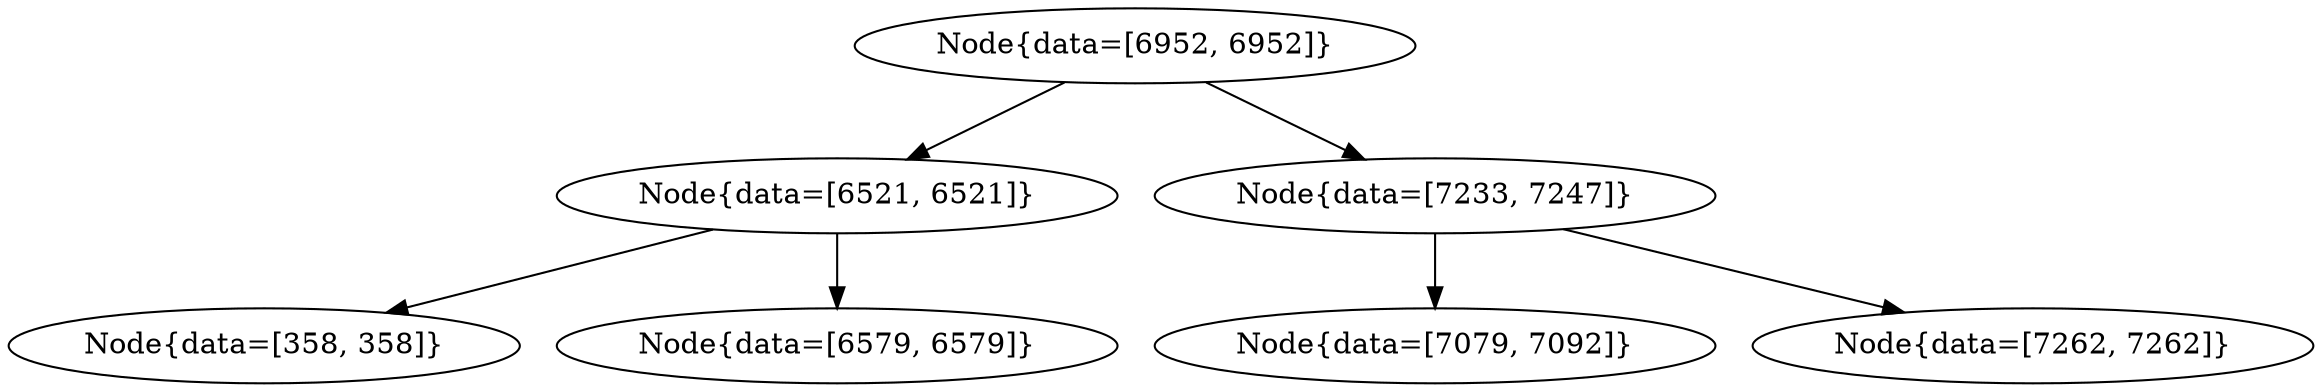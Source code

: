 digraph G{
362706740 [label="Node{data=[6952, 6952]}"]
362706740 -> 910260446
910260446 [label="Node{data=[6521, 6521]}"]
910260446 -> 648604330
648604330 [label="Node{data=[358, 358]}"]
910260446 -> 1410226495
1410226495 [label="Node{data=[6579, 6579]}"]
362706740 -> 844084061
844084061 [label="Node{data=[7233, 7247]}"]
844084061 -> 267758146
267758146 [label="Node{data=[7079, 7092]}"]
844084061 -> 1860828332
1860828332 [label="Node{data=[7262, 7262]}"]
}